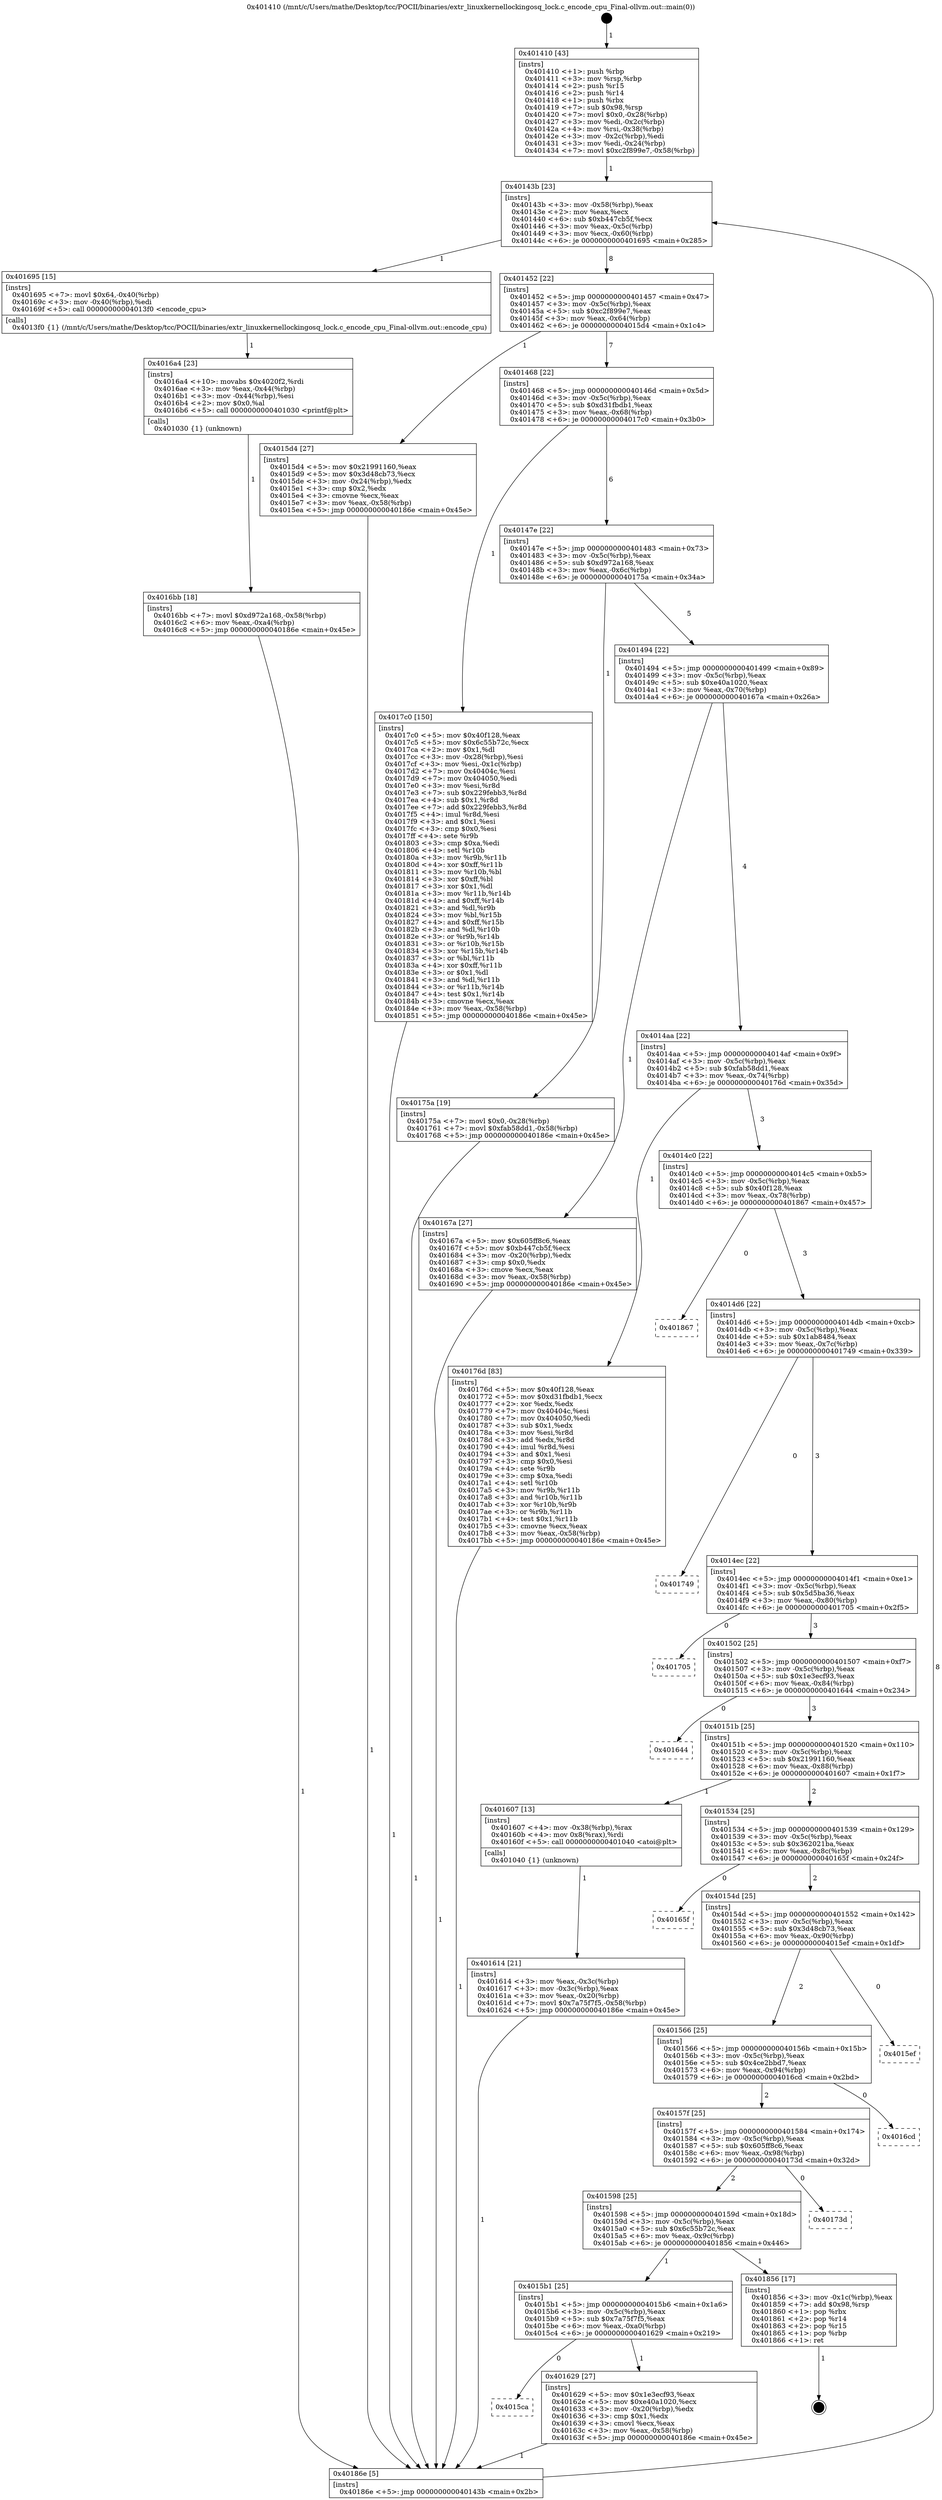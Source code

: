 digraph "0x401410" {
  label = "0x401410 (/mnt/c/Users/mathe/Desktop/tcc/POCII/binaries/extr_linuxkernellockingosq_lock.c_encode_cpu_Final-ollvm.out::main(0))"
  labelloc = "t"
  node[shape=record]

  Entry [label="",width=0.3,height=0.3,shape=circle,fillcolor=black,style=filled]
  "0x40143b" [label="{
     0x40143b [23]\l
     | [instrs]\l
     &nbsp;&nbsp;0x40143b \<+3\>: mov -0x58(%rbp),%eax\l
     &nbsp;&nbsp;0x40143e \<+2\>: mov %eax,%ecx\l
     &nbsp;&nbsp;0x401440 \<+6\>: sub $0xb447cb5f,%ecx\l
     &nbsp;&nbsp;0x401446 \<+3\>: mov %eax,-0x5c(%rbp)\l
     &nbsp;&nbsp;0x401449 \<+3\>: mov %ecx,-0x60(%rbp)\l
     &nbsp;&nbsp;0x40144c \<+6\>: je 0000000000401695 \<main+0x285\>\l
  }"]
  "0x401695" [label="{
     0x401695 [15]\l
     | [instrs]\l
     &nbsp;&nbsp;0x401695 \<+7\>: movl $0x64,-0x40(%rbp)\l
     &nbsp;&nbsp;0x40169c \<+3\>: mov -0x40(%rbp),%edi\l
     &nbsp;&nbsp;0x40169f \<+5\>: call 00000000004013f0 \<encode_cpu\>\l
     | [calls]\l
     &nbsp;&nbsp;0x4013f0 \{1\} (/mnt/c/Users/mathe/Desktop/tcc/POCII/binaries/extr_linuxkernellockingosq_lock.c_encode_cpu_Final-ollvm.out::encode_cpu)\l
  }"]
  "0x401452" [label="{
     0x401452 [22]\l
     | [instrs]\l
     &nbsp;&nbsp;0x401452 \<+5\>: jmp 0000000000401457 \<main+0x47\>\l
     &nbsp;&nbsp;0x401457 \<+3\>: mov -0x5c(%rbp),%eax\l
     &nbsp;&nbsp;0x40145a \<+5\>: sub $0xc2f899e7,%eax\l
     &nbsp;&nbsp;0x40145f \<+3\>: mov %eax,-0x64(%rbp)\l
     &nbsp;&nbsp;0x401462 \<+6\>: je 00000000004015d4 \<main+0x1c4\>\l
  }"]
  Exit [label="",width=0.3,height=0.3,shape=circle,fillcolor=black,style=filled,peripheries=2]
  "0x4015d4" [label="{
     0x4015d4 [27]\l
     | [instrs]\l
     &nbsp;&nbsp;0x4015d4 \<+5\>: mov $0x21991160,%eax\l
     &nbsp;&nbsp;0x4015d9 \<+5\>: mov $0x3d48cb73,%ecx\l
     &nbsp;&nbsp;0x4015de \<+3\>: mov -0x24(%rbp),%edx\l
     &nbsp;&nbsp;0x4015e1 \<+3\>: cmp $0x2,%edx\l
     &nbsp;&nbsp;0x4015e4 \<+3\>: cmovne %ecx,%eax\l
     &nbsp;&nbsp;0x4015e7 \<+3\>: mov %eax,-0x58(%rbp)\l
     &nbsp;&nbsp;0x4015ea \<+5\>: jmp 000000000040186e \<main+0x45e\>\l
  }"]
  "0x401468" [label="{
     0x401468 [22]\l
     | [instrs]\l
     &nbsp;&nbsp;0x401468 \<+5\>: jmp 000000000040146d \<main+0x5d\>\l
     &nbsp;&nbsp;0x40146d \<+3\>: mov -0x5c(%rbp),%eax\l
     &nbsp;&nbsp;0x401470 \<+5\>: sub $0xd31fbdb1,%eax\l
     &nbsp;&nbsp;0x401475 \<+3\>: mov %eax,-0x68(%rbp)\l
     &nbsp;&nbsp;0x401478 \<+6\>: je 00000000004017c0 \<main+0x3b0\>\l
  }"]
  "0x40186e" [label="{
     0x40186e [5]\l
     | [instrs]\l
     &nbsp;&nbsp;0x40186e \<+5\>: jmp 000000000040143b \<main+0x2b\>\l
  }"]
  "0x401410" [label="{
     0x401410 [43]\l
     | [instrs]\l
     &nbsp;&nbsp;0x401410 \<+1\>: push %rbp\l
     &nbsp;&nbsp;0x401411 \<+3\>: mov %rsp,%rbp\l
     &nbsp;&nbsp;0x401414 \<+2\>: push %r15\l
     &nbsp;&nbsp;0x401416 \<+2\>: push %r14\l
     &nbsp;&nbsp;0x401418 \<+1\>: push %rbx\l
     &nbsp;&nbsp;0x401419 \<+7\>: sub $0x98,%rsp\l
     &nbsp;&nbsp;0x401420 \<+7\>: movl $0x0,-0x28(%rbp)\l
     &nbsp;&nbsp;0x401427 \<+3\>: mov %edi,-0x2c(%rbp)\l
     &nbsp;&nbsp;0x40142a \<+4\>: mov %rsi,-0x38(%rbp)\l
     &nbsp;&nbsp;0x40142e \<+3\>: mov -0x2c(%rbp),%edi\l
     &nbsp;&nbsp;0x401431 \<+3\>: mov %edi,-0x24(%rbp)\l
     &nbsp;&nbsp;0x401434 \<+7\>: movl $0xc2f899e7,-0x58(%rbp)\l
  }"]
  "0x4016bb" [label="{
     0x4016bb [18]\l
     | [instrs]\l
     &nbsp;&nbsp;0x4016bb \<+7\>: movl $0xd972a168,-0x58(%rbp)\l
     &nbsp;&nbsp;0x4016c2 \<+6\>: mov %eax,-0xa4(%rbp)\l
     &nbsp;&nbsp;0x4016c8 \<+5\>: jmp 000000000040186e \<main+0x45e\>\l
  }"]
  "0x4017c0" [label="{
     0x4017c0 [150]\l
     | [instrs]\l
     &nbsp;&nbsp;0x4017c0 \<+5\>: mov $0x40f128,%eax\l
     &nbsp;&nbsp;0x4017c5 \<+5\>: mov $0x6c55b72c,%ecx\l
     &nbsp;&nbsp;0x4017ca \<+2\>: mov $0x1,%dl\l
     &nbsp;&nbsp;0x4017cc \<+3\>: mov -0x28(%rbp),%esi\l
     &nbsp;&nbsp;0x4017cf \<+3\>: mov %esi,-0x1c(%rbp)\l
     &nbsp;&nbsp;0x4017d2 \<+7\>: mov 0x40404c,%esi\l
     &nbsp;&nbsp;0x4017d9 \<+7\>: mov 0x404050,%edi\l
     &nbsp;&nbsp;0x4017e0 \<+3\>: mov %esi,%r8d\l
     &nbsp;&nbsp;0x4017e3 \<+7\>: sub $0x229febb3,%r8d\l
     &nbsp;&nbsp;0x4017ea \<+4\>: sub $0x1,%r8d\l
     &nbsp;&nbsp;0x4017ee \<+7\>: add $0x229febb3,%r8d\l
     &nbsp;&nbsp;0x4017f5 \<+4\>: imul %r8d,%esi\l
     &nbsp;&nbsp;0x4017f9 \<+3\>: and $0x1,%esi\l
     &nbsp;&nbsp;0x4017fc \<+3\>: cmp $0x0,%esi\l
     &nbsp;&nbsp;0x4017ff \<+4\>: sete %r9b\l
     &nbsp;&nbsp;0x401803 \<+3\>: cmp $0xa,%edi\l
     &nbsp;&nbsp;0x401806 \<+4\>: setl %r10b\l
     &nbsp;&nbsp;0x40180a \<+3\>: mov %r9b,%r11b\l
     &nbsp;&nbsp;0x40180d \<+4\>: xor $0xff,%r11b\l
     &nbsp;&nbsp;0x401811 \<+3\>: mov %r10b,%bl\l
     &nbsp;&nbsp;0x401814 \<+3\>: xor $0xff,%bl\l
     &nbsp;&nbsp;0x401817 \<+3\>: xor $0x1,%dl\l
     &nbsp;&nbsp;0x40181a \<+3\>: mov %r11b,%r14b\l
     &nbsp;&nbsp;0x40181d \<+4\>: and $0xff,%r14b\l
     &nbsp;&nbsp;0x401821 \<+3\>: and %dl,%r9b\l
     &nbsp;&nbsp;0x401824 \<+3\>: mov %bl,%r15b\l
     &nbsp;&nbsp;0x401827 \<+4\>: and $0xff,%r15b\l
     &nbsp;&nbsp;0x40182b \<+3\>: and %dl,%r10b\l
     &nbsp;&nbsp;0x40182e \<+3\>: or %r9b,%r14b\l
     &nbsp;&nbsp;0x401831 \<+3\>: or %r10b,%r15b\l
     &nbsp;&nbsp;0x401834 \<+3\>: xor %r15b,%r14b\l
     &nbsp;&nbsp;0x401837 \<+3\>: or %bl,%r11b\l
     &nbsp;&nbsp;0x40183a \<+4\>: xor $0xff,%r11b\l
     &nbsp;&nbsp;0x40183e \<+3\>: or $0x1,%dl\l
     &nbsp;&nbsp;0x401841 \<+3\>: and %dl,%r11b\l
     &nbsp;&nbsp;0x401844 \<+3\>: or %r11b,%r14b\l
     &nbsp;&nbsp;0x401847 \<+4\>: test $0x1,%r14b\l
     &nbsp;&nbsp;0x40184b \<+3\>: cmovne %ecx,%eax\l
     &nbsp;&nbsp;0x40184e \<+3\>: mov %eax,-0x58(%rbp)\l
     &nbsp;&nbsp;0x401851 \<+5\>: jmp 000000000040186e \<main+0x45e\>\l
  }"]
  "0x40147e" [label="{
     0x40147e [22]\l
     | [instrs]\l
     &nbsp;&nbsp;0x40147e \<+5\>: jmp 0000000000401483 \<main+0x73\>\l
     &nbsp;&nbsp;0x401483 \<+3\>: mov -0x5c(%rbp),%eax\l
     &nbsp;&nbsp;0x401486 \<+5\>: sub $0xd972a168,%eax\l
     &nbsp;&nbsp;0x40148b \<+3\>: mov %eax,-0x6c(%rbp)\l
     &nbsp;&nbsp;0x40148e \<+6\>: je 000000000040175a \<main+0x34a\>\l
  }"]
  "0x4016a4" [label="{
     0x4016a4 [23]\l
     | [instrs]\l
     &nbsp;&nbsp;0x4016a4 \<+10\>: movabs $0x4020f2,%rdi\l
     &nbsp;&nbsp;0x4016ae \<+3\>: mov %eax,-0x44(%rbp)\l
     &nbsp;&nbsp;0x4016b1 \<+3\>: mov -0x44(%rbp),%esi\l
     &nbsp;&nbsp;0x4016b4 \<+2\>: mov $0x0,%al\l
     &nbsp;&nbsp;0x4016b6 \<+5\>: call 0000000000401030 \<printf@plt\>\l
     | [calls]\l
     &nbsp;&nbsp;0x401030 \{1\} (unknown)\l
  }"]
  "0x40175a" [label="{
     0x40175a [19]\l
     | [instrs]\l
     &nbsp;&nbsp;0x40175a \<+7\>: movl $0x0,-0x28(%rbp)\l
     &nbsp;&nbsp;0x401761 \<+7\>: movl $0xfab58dd1,-0x58(%rbp)\l
     &nbsp;&nbsp;0x401768 \<+5\>: jmp 000000000040186e \<main+0x45e\>\l
  }"]
  "0x401494" [label="{
     0x401494 [22]\l
     | [instrs]\l
     &nbsp;&nbsp;0x401494 \<+5\>: jmp 0000000000401499 \<main+0x89\>\l
     &nbsp;&nbsp;0x401499 \<+3\>: mov -0x5c(%rbp),%eax\l
     &nbsp;&nbsp;0x40149c \<+5\>: sub $0xe40a1020,%eax\l
     &nbsp;&nbsp;0x4014a1 \<+3\>: mov %eax,-0x70(%rbp)\l
     &nbsp;&nbsp;0x4014a4 \<+6\>: je 000000000040167a \<main+0x26a\>\l
  }"]
  "0x4015ca" [label="{
     0x4015ca\l
  }", style=dashed]
  "0x40167a" [label="{
     0x40167a [27]\l
     | [instrs]\l
     &nbsp;&nbsp;0x40167a \<+5\>: mov $0x605ff8c6,%eax\l
     &nbsp;&nbsp;0x40167f \<+5\>: mov $0xb447cb5f,%ecx\l
     &nbsp;&nbsp;0x401684 \<+3\>: mov -0x20(%rbp),%edx\l
     &nbsp;&nbsp;0x401687 \<+3\>: cmp $0x0,%edx\l
     &nbsp;&nbsp;0x40168a \<+3\>: cmove %ecx,%eax\l
     &nbsp;&nbsp;0x40168d \<+3\>: mov %eax,-0x58(%rbp)\l
     &nbsp;&nbsp;0x401690 \<+5\>: jmp 000000000040186e \<main+0x45e\>\l
  }"]
  "0x4014aa" [label="{
     0x4014aa [22]\l
     | [instrs]\l
     &nbsp;&nbsp;0x4014aa \<+5\>: jmp 00000000004014af \<main+0x9f\>\l
     &nbsp;&nbsp;0x4014af \<+3\>: mov -0x5c(%rbp),%eax\l
     &nbsp;&nbsp;0x4014b2 \<+5\>: sub $0xfab58dd1,%eax\l
     &nbsp;&nbsp;0x4014b7 \<+3\>: mov %eax,-0x74(%rbp)\l
     &nbsp;&nbsp;0x4014ba \<+6\>: je 000000000040176d \<main+0x35d\>\l
  }"]
  "0x401629" [label="{
     0x401629 [27]\l
     | [instrs]\l
     &nbsp;&nbsp;0x401629 \<+5\>: mov $0x1e3ecf93,%eax\l
     &nbsp;&nbsp;0x40162e \<+5\>: mov $0xe40a1020,%ecx\l
     &nbsp;&nbsp;0x401633 \<+3\>: mov -0x20(%rbp),%edx\l
     &nbsp;&nbsp;0x401636 \<+3\>: cmp $0x1,%edx\l
     &nbsp;&nbsp;0x401639 \<+3\>: cmovl %ecx,%eax\l
     &nbsp;&nbsp;0x40163c \<+3\>: mov %eax,-0x58(%rbp)\l
     &nbsp;&nbsp;0x40163f \<+5\>: jmp 000000000040186e \<main+0x45e\>\l
  }"]
  "0x40176d" [label="{
     0x40176d [83]\l
     | [instrs]\l
     &nbsp;&nbsp;0x40176d \<+5\>: mov $0x40f128,%eax\l
     &nbsp;&nbsp;0x401772 \<+5\>: mov $0xd31fbdb1,%ecx\l
     &nbsp;&nbsp;0x401777 \<+2\>: xor %edx,%edx\l
     &nbsp;&nbsp;0x401779 \<+7\>: mov 0x40404c,%esi\l
     &nbsp;&nbsp;0x401780 \<+7\>: mov 0x404050,%edi\l
     &nbsp;&nbsp;0x401787 \<+3\>: sub $0x1,%edx\l
     &nbsp;&nbsp;0x40178a \<+3\>: mov %esi,%r8d\l
     &nbsp;&nbsp;0x40178d \<+3\>: add %edx,%r8d\l
     &nbsp;&nbsp;0x401790 \<+4\>: imul %r8d,%esi\l
     &nbsp;&nbsp;0x401794 \<+3\>: and $0x1,%esi\l
     &nbsp;&nbsp;0x401797 \<+3\>: cmp $0x0,%esi\l
     &nbsp;&nbsp;0x40179a \<+4\>: sete %r9b\l
     &nbsp;&nbsp;0x40179e \<+3\>: cmp $0xa,%edi\l
     &nbsp;&nbsp;0x4017a1 \<+4\>: setl %r10b\l
     &nbsp;&nbsp;0x4017a5 \<+3\>: mov %r9b,%r11b\l
     &nbsp;&nbsp;0x4017a8 \<+3\>: and %r10b,%r11b\l
     &nbsp;&nbsp;0x4017ab \<+3\>: xor %r10b,%r9b\l
     &nbsp;&nbsp;0x4017ae \<+3\>: or %r9b,%r11b\l
     &nbsp;&nbsp;0x4017b1 \<+4\>: test $0x1,%r11b\l
     &nbsp;&nbsp;0x4017b5 \<+3\>: cmovne %ecx,%eax\l
     &nbsp;&nbsp;0x4017b8 \<+3\>: mov %eax,-0x58(%rbp)\l
     &nbsp;&nbsp;0x4017bb \<+5\>: jmp 000000000040186e \<main+0x45e\>\l
  }"]
  "0x4014c0" [label="{
     0x4014c0 [22]\l
     | [instrs]\l
     &nbsp;&nbsp;0x4014c0 \<+5\>: jmp 00000000004014c5 \<main+0xb5\>\l
     &nbsp;&nbsp;0x4014c5 \<+3\>: mov -0x5c(%rbp),%eax\l
     &nbsp;&nbsp;0x4014c8 \<+5\>: sub $0x40f128,%eax\l
     &nbsp;&nbsp;0x4014cd \<+3\>: mov %eax,-0x78(%rbp)\l
     &nbsp;&nbsp;0x4014d0 \<+6\>: je 0000000000401867 \<main+0x457\>\l
  }"]
  "0x4015b1" [label="{
     0x4015b1 [25]\l
     | [instrs]\l
     &nbsp;&nbsp;0x4015b1 \<+5\>: jmp 00000000004015b6 \<main+0x1a6\>\l
     &nbsp;&nbsp;0x4015b6 \<+3\>: mov -0x5c(%rbp),%eax\l
     &nbsp;&nbsp;0x4015b9 \<+5\>: sub $0x7a75f7f5,%eax\l
     &nbsp;&nbsp;0x4015be \<+6\>: mov %eax,-0xa0(%rbp)\l
     &nbsp;&nbsp;0x4015c4 \<+6\>: je 0000000000401629 \<main+0x219\>\l
  }"]
  "0x401867" [label="{
     0x401867\l
  }", style=dashed]
  "0x4014d6" [label="{
     0x4014d6 [22]\l
     | [instrs]\l
     &nbsp;&nbsp;0x4014d6 \<+5\>: jmp 00000000004014db \<main+0xcb\>\l
     &nbsp;&nbsp;0x4014db \<+3\>: mov -0x5c(%rbp),%eax\l
     &nbsp;&nbsp;0x4014de \<+5\>: sub $0x1ab8484,%eax\l
     &nbsp;&nbsp;0x4014e3 \<+3\>: mov %eax,-0x7c(%rbp)\l
     &nbsp;&nbsp;0x4014e6 \<+6\>: je 0000000000401749 \<main+0x339\>\l
  }"]
  "0x401856" [label="{
     0x401856 [17]\l
     | [instrs]\l
     &nbsp;&nbsp;0x401856 \<+3\>: mov -0x1c(%rbp),%eax\l
     &nbsp;&nbsp;0x401859 \<+7\>: add $0x98,%rsp\l
     &nbsp;&nbsp;0x401860 \<+1\>: pop %rbx\l
     &nbsp;&nbsp;0x401861 \<+2\>: pop %r14\l
     &nbsp;&nbsp;0x401863 \<+2\>: pop %r15\l
     &nbsp;&nbsp;0x401865 \<+1\>: pop %rbp\l
     &nbsp;&nbsp;0x401866 \<+1\>: ret\l
  }"]
  "0x401749" [label="{
     0x401749\l
  }", style=dashed]
  "0x4014ec" [label="{
     0x4014ec [22]\l
     | [instrs]\l
     &nbsp;&nbsp;0x4014ec \<+5\>: jmp 00000000004014f1 \<main+0xe1\>\l
     &nbsp;&nbsp;0x4014f1 \<+3\>: mov -0x5c(%rbp),%eax\l
     &nbsp;&nbsp;0x4014f4 \<+5\>: sub $0x5d5ba36,%eax\l
     &nbsp;&nbsp;0x4014f9 \<+3\>: mov %eax,-0x80(%rbp)\l
     &nbsp;&nbsp;0x4014fc \<+6\>: je 0000000000401705 \<main+0x2f5\>\l
  }"]
  "0x401598" [label="{
     0x401598 [25]\l
     | [instrs]\l
     &nbsp;&nbsp;0x401598 \<+5\>: jmp 000000000040159d \<main+0x18d\>\l
     &nbsp;&nbsp;0x40159d \<+3\>: mov -0x5c(%rbp),%eax\l
     &nbsp;&nbsp;0x4015a0 \<+5\>: sub $0x6c55b72c,%eax\l
     &nbsp;&nbsp;0x4015a5 \<+6\>: mov %eax,-0x9c(%rbp)\l
     &nbsp;&nbsp;0x4015ab \<+6\>: je 0000000000401856 \<main+0x446\>\l
  }"]
  "0x401705" [label="{
     0x401705\l
  }", style=dashed]
  "0x401502" [label="{
     0x401502 [25]\l
     | [instrs]\l
     &nbsp;&nbsp;0x401502 \<+5\>: jmp 0000000000401507 \<main+0xf7\>\l
     &nbsp;&nbsp;0x401507 \<+3\>: mov -0x5c(%rbp),%eax\l
     &nbsp;&nbsp;0x40150a \<+5\>: sub $0x1e3ecf93,%eax\l
     &nbsp;&nbsp;0x40150f \<+6\>: mov %eax,-0x84(%rbp)\l
     &nbsp;&nbsp;0x401515 \<+6\>: je 0000000000401644 \<main+0x234\>\l
  }"]
  "0x40173d" [label="{
     0x40173d\l
  }", style=dashed]
  "0x401644" [label="{
     0x401644\l
  }", style=dashed]
  "0x40151b" [label="{
     0x40151b [25]\l
     | [instrs]\l
     &nbsp;&nbsp;0x40151b \<+5\>: jmp 0000000000401520 \<main+0x110\>\l
     &nbsp;&nbsp;0x401520 \<+3\>: mov -0x5c(%rbp),%eax\l
     &nbsp;&nbsp;0x401523 \<+5\>: sub $0x21991160,%eax\l
     &nbsp;&nbsp;0x401528 \<+6\>: mov %eax,-0x88(%rbp)\l
     &nbsp;&nbsp;0x40152e \<+6\>: je 0000000000401607 \<main+0x1f7\>\l
  }"]
  "0x40157f" [label="{
     0x40157f [25]\l
     | [instrs]\l
     &nbsp;&nbsp;0x40157f \<+5\>: jmp 0000000000401584 \<main+0x174\>\l
     &nbsp;&nbsp;0x401584 \<+3\>: mov -0x5c(%rbp),%eax\l
     &nbsp;&nbsp;0x401587 \<+5\>: sub $0x605ff8c6,%eax\l
     &nbsp;&nbsp;0x40158c \<+6\>: mov %eax,-0x98(%rbp)\l
     &nbsp;&nbsp;0x401592 \<+6\>: je 000000000040173d \<main+0x32d\>\l
  }"]
  "0x401607" [label="{
     0x401607 [13]\l
     | [instrs]\l
     &nbsp;&nbsp;0x401607 \<+4\>: mov -0x38(%rbp),%rax\l
     &nbsp;&nbsp;0x40160b \<+4\>: mov 0x8(%rax),%rdi\l
     &nbsp;&nbsp;0x40160f \<+5\>: call 0000000000401040 \<atoi@plt\>\l
     | [calls]\l
     &nbsp;&nbsp;0x401040 \{1\} (unknown)\l
  }"]
  "0x401534" [label="{
     0x401534 [25]\l
     | [instrs]\l
     &nbsp;&nbsp;0x401534 \<+5\>: jmp 0000000000401539 \<main+0x129\>\l
     &nbsp;&nbsp;0x401539 \<+3\>: mov -0x5c(%rbp),%eax\l
     &nbsp;&nbsp;0x40153c \<+5\>: sub $0x362021ba,%eax\l
     &nbsp;&nbsp;0x401541 \<+6\>: mov %eax,-0x8c(%rbp)\l
     &nbsp;&nbsp;0x401547 \<+6\>: je 000000000040165f \<main+0x24f\>\l
  }"]
  "0x401614" [label="{
     0x401614 [21]\l
     | [instrs]\l
     &nbsp;&nbsp;0x401614 \<+3\>: mov %eax,-0x3c(%rbp)\l
     &nbsp;&nbsp;0x401617 \<+3\>: mov -0x3c(%rbp),%eax\l
     &nbsp;&nbsp;0x40161a \<+3\>: mov %eax,-0x20(%rbp)\l
     &nbsp;&nbsp;0x40161d \<+7\>: movl $0x7a75f7f5,-0x58(%rbp)\l
     &nbsp;&nbsp;0x401624 \<+5\>: jmp 000000000040186e \<main+0x45e\>\l
  }"]
  "0x4016cd" [label="{
     0x4016cd\l
  }", style=dashed]
  "0x40165f" [label="{
     0x40165f\l
  }", style=dashed]
  "0x40154d" [label="{
     0x40154d [25]\l
     | [instrs]\l
     &nbsp;&nbsp;0x40154d \<+5\>: jmp 0000000000401552 \<main+0x142\>\l
     &nbsp;&nbsp;0x401552 \<+3\>: mov -0x5c(%rbp),%eax\l
     &nbsp;&nbsp;0x401555 \<+5\>: sub $0x3d48cb73,%eax\l
     &nbsp;&nbsp;0x40155a \<+6\>: mov %eax,-0x90(%rbp)\l
     &nbsp;&nbsp;0x401560 \<+6\>: je 00000000004015ef \<main+0x1df\>\l
  }"]
  "0x401566" [label="{
     0x401566 [25]\l
     | [instrs]\l
     &nbsp;&nbsp;0x401566 \<+5\>: jmp 000000000040156b \<main+0x15b\>\l
     &nbsp;&nbsp;0x40156b \<+3\>: mov -0x5c(%rbp),%eax\l
     &nbsp;&nbsp;0x40156e \<+5\>: sub $0x4ce2bbd7,%eax\l
     &nbsp;&nbsp;0x401573 \<+6\>: mov %eax,-0x94(%rbp)\l
     &nbsp;&nbsp;0x401579 \<+6\>: je 00000000004016cd \<main+0x2bd\>\l
  }"]
  "0x4015ef" [label="{
     0x4015ef\l
  }", style=dashed]
  Entry -> "0x401410" [label=" 1"]
  "0x40143b" -> "0x401695" [label=" 1"]
  "0x40143b" -> "0x401452" [label=" 8"]
  "0x401856" -> Exit [label=" 1"]
  "0x401452" -> "0x4015d4" [label=" 1"]
  "0x401452" -> "0x401468" [label=" 7"]
  "0x4015d4" -> "0x40186e" [label=" 1"]
  "0x401410" -> "0x40143b" [label=" 1"]
  "0x40186e" -> "0x40143b" [label=" 8"]
  "0x4017c0" -> "0x40186e" [label=" 1"]
  "0x401468" -> "0x4017c0" [label=" 1"]
  "0x401468" -> "0x40147e" [label=" 6"]
  "0x40176d" -> "0x40186e" [label=" 1"]
  "0x40147e" -> "0x40175a" [label=" 1"]
  "0x40147e" -> "0x401494" [label=" 5"]
  "0x40175a" -> "0x40186e" [label=" 1"]
  "0x401494" -> "0x40167a" [label=" 1"]
  "0x401494" -> "0x4014aa" [label=" 4"]
  "0x4016bb" -> "0x40186e" [label=" 1"]
  "0x4014aa" -> "0x40176d" [label=" 1"]
  "0x4014aa" -> "0x4014c0" [label=" 3"]
  "0x4016a4" -> "0x4016bb" [label=" 1"]
  "0x4014c0" -> "0x401867" [label=" 0"]
  "0x4014c0" -> "0x4014d6" [label=" 3"]
  "0x40167a" -> "0x40186e" [label=" 1"]
  "0x4014d6" -> "0x401749" [label=" 0"]
  "0x4014d6" -> "0x4014ec" [label=" 3"]
  "0x401629" -> "0x40186e" [label=" 1"]
  "0x4014ec" -> "0x401705" [label=" 0"]
  "0x4014ec" -> "0x401502" [label=" 3"]
  "0x4015b1" -> "0x401629" [label=" 1"]
  "0x401502" -> "0x401644" [label=" 0"]
  "0x401502" -> "0x40151b" [label=" 3"]
  "0x401695" -> "0x4016a4" [label=" 1"]
  "0x40151b" -> "0x401607" [label=" 1"]
  "0x40151b" -> "0x401534" [label=" 2"]
  "0x401607" -> "0x401614" [label=" 1"]
  "0x401614" -> "0x40186e" [label=" 1"]
  "0x401598" -> "0x401856" [label=" 1"]
  "0x401534" -> "0x40165f" [label=" 0"]
  "0x401534" -> "0x40154d" [label=" 2"]
  "0x4015b1" -> "0x4015ca" [label=" 0"]
  "0x40154d" -> "0x4015ef" [label=" 0"]
  "0x40154d" -> "0x401566" [label=" 2"]
  "0x40157f" -> "0x401598" [label=" 2"]
  "0x401566" -> "0x4016cd" [label=" 0"]
  "0x401566" -> "0x40157f" [label=" 2"]
  "0x401598" -> "0x4015b1" [label=" 1"]
  "0x40157f" -> "0x40173d" [label=" 0"]
}

